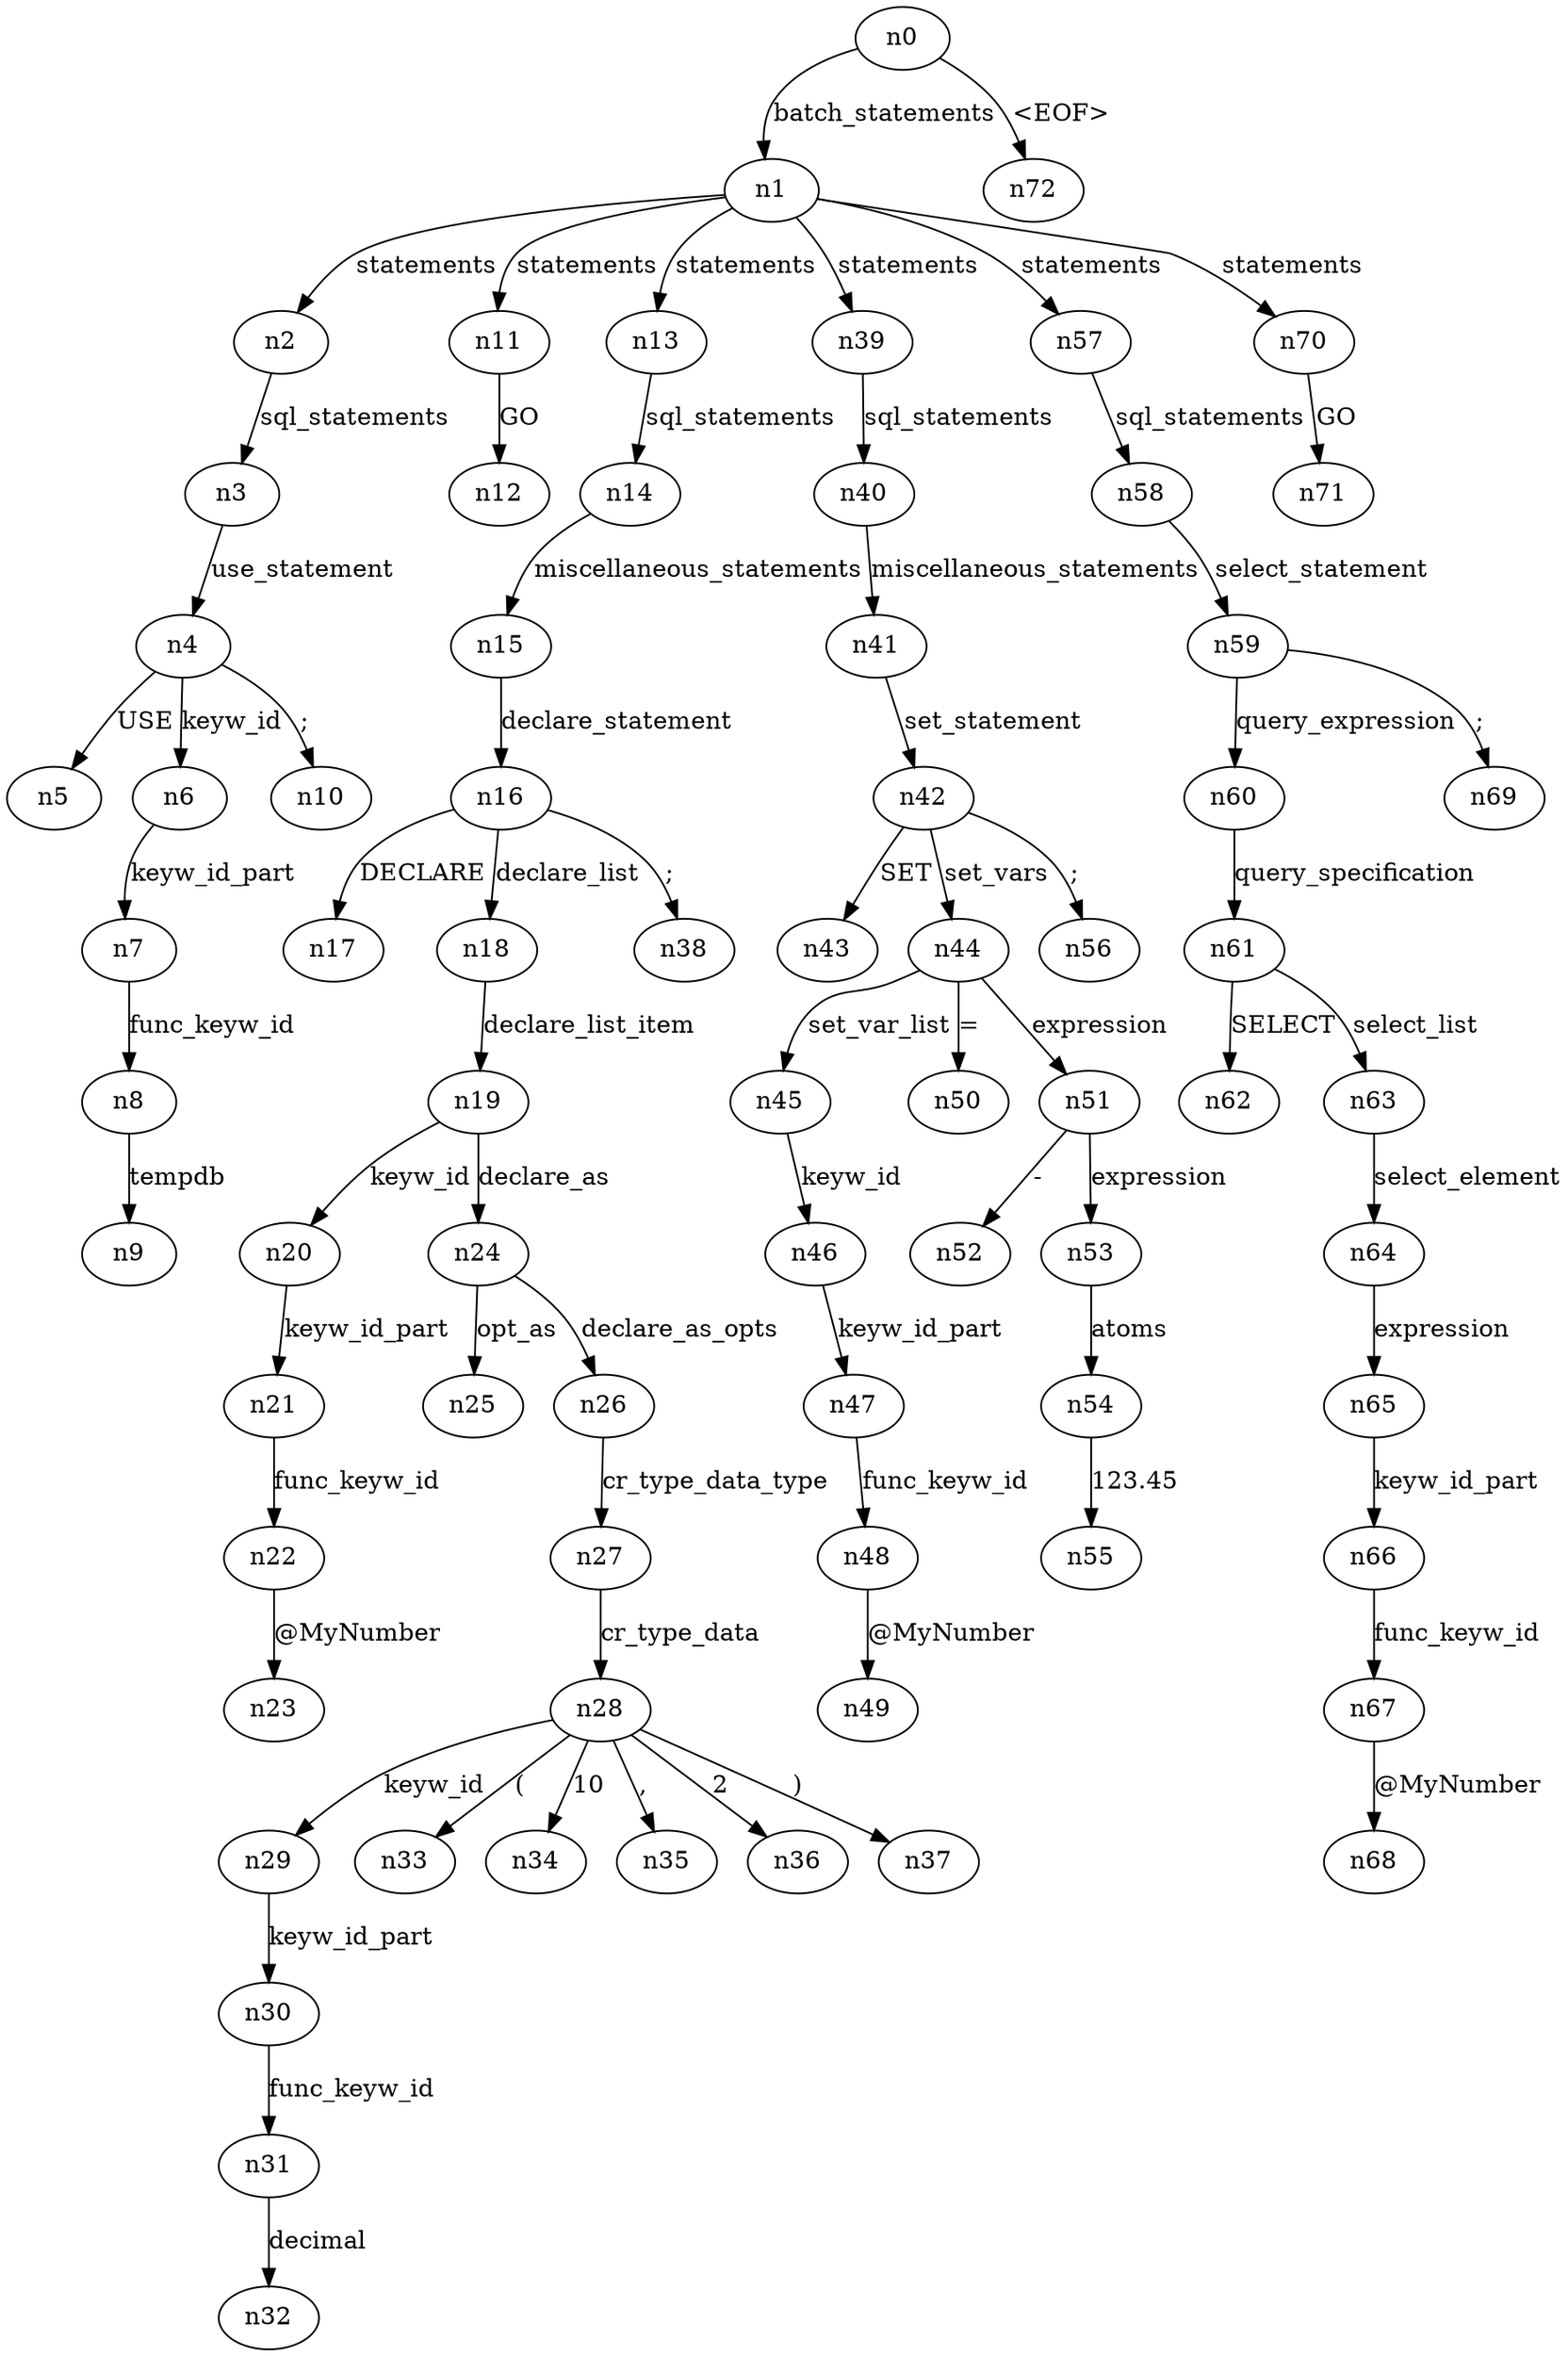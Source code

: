 digraph ParseTree {
  n0 -> n1 [label="batch_statements"];
  n1 -> n2 [label="statements"];
  n2 -> n3 [label="sql_statements"];
  n3 -> n4 [label="use_statement"];
  n4 -> n5 [label="USE"];
  n4 -> n6 [label="keyw_id"];
  n6 -> n7 [label="keyw_id_part"];
  n7 -> n8 [label="func_keyw_id"];
  n8 -> n9 [label="tempdb"];
  n4 -> n10 [label=";"];
  n1 -> n11 [label="statements"];
  n11 -> n12 [label="GO"];
  n1 -> n13 [label="statements"];
  n13 -> n14 [label="sql_statements"];
  n14 -> n15 [label="miscellaneous_statements"];
  n15 -> n16 [label="declare_statement"];
  n16 -> n17 [label="DECLARE"];
  n16 -> n18 [label="declare_list"];
  n18 -> n19 [label="declare_list_item"];
  n19 -> n20 [label="keyw_id"];
  n20 -> n21 [label="keyw_id_part"];
  n21 -> n22 [label="func_keyw_id"];
  n22 -> n23 [label="@MyNumber"];
  n19 -> n24 [label="declare_as"];
  n24 -> n25 [label="opt_as"];
  n24 -> n26 [label="declare_as_opts"];
  n26 -> n27 [label="cr_type_data_type"];
  n27 -> n28 [label="cr_type_data"];
  n28 -> n29 [label="keyw_id"];
  n29 -> n30 [label="keyw_id_part"];
  n30 -> n31 [label="func_keyw_id"];
  n31 -> n32 [label="decimal"];
  n28 -> n33 [label="("];
  n28 -> n34 [label="10"];
  n28 -> n35 [label=","];
  n28 -> n36 [label="2"];
  n28 -> n37 [label=")"];
  n16 -> n38 [label=";"];
  n1 -> n39 [label="statements"];
  n39 -> n40 [label="sql_statements"];
  n40 -> n41 [label="miscellaneous_statements"];
  n41 -> n42 [label="set_statement"];
  n42 -> n43 [label="SET"];
  n42 -> n44 [label="set_vars"];
  n44 -> n45 [label="set_var_list"];
  n45 -> n46 [label="keyw_id"];
  n46 -> n47 [label="keyw_id_part"];
  n47 -> n48 [label="func_keyw_id"];
  n48 -> n49 [label="@MyNumber"];
  n44 -> n50 [label="="];
  n44 -> n51 [label="expression"];
  n51 -> n52 [label="-"];
  n51 -> n53 [label="expression"];
  n53 -> n54 [label="atoms"];
  n54 -> n55 [label="123.45"];
  n42 -> n56 [label=";"];
  n1 -> n57 [label="statements"];
  n57 -> n58 [label="sql_statements"];
  n58 -> n59 [label="select_statement"];
  n59 -> n60 [label="query_expression"];
  n60 -> n61 [label="query_specification"];
  n61 -> n62 [label="SELECT"];
  n61 -> n63 [label="select_list"];
  n63 -> n64 [label="select_element"];
  n64 -> n65 [label="expression"];
  n65 -> n66 [label="keyw_id_part"];
  n66 -> n67 [label="func_keyw_id"];
  n67 -> n68 [label="@MyNumber"];
  n59 -> n69 [label=";"];
  n1 -> n70 [label="statements"];
  n70 -> n71 [label="GO"];
  n0 -> n72 [label="<EOF>"];
}